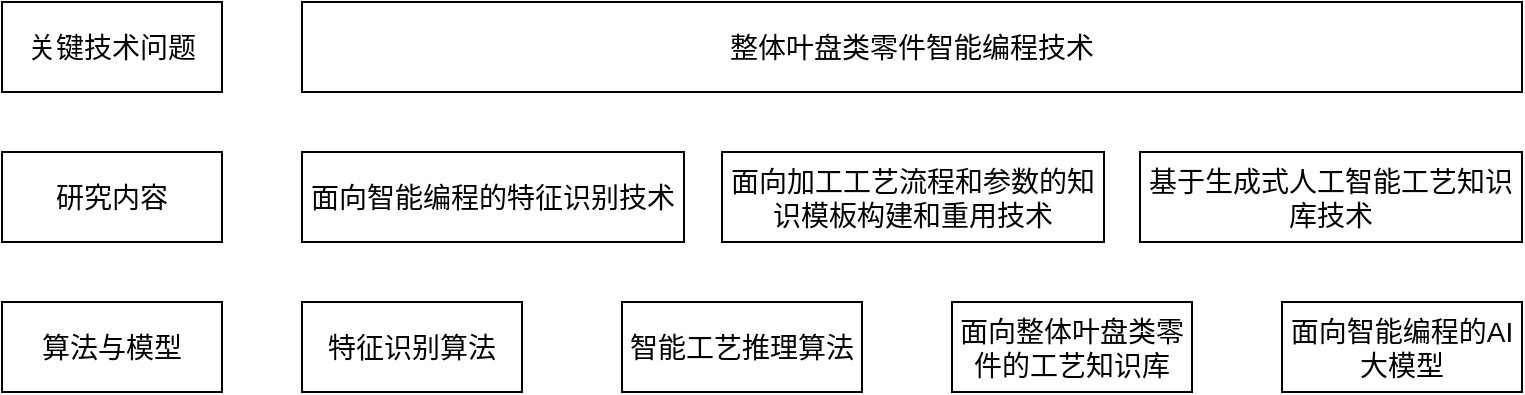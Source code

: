 <mxfile version="24.7.7">
  <diagram name="第 1 页" id="ildNcOqjEj0B4Dg8pSYM">
    <mxGraphModel dx="907" dy="630" grid="1" gridSize="10" guides="1" tooltips="1" connect="1" arrows="1" fold="1" page="1" pageScale="1" pageWidth="827" pageHeight="1169" math="0" shadow="0">
      <root>
        <mxCell id="0" />
        <mxCell id="1" parent="0" />
        <mxCell id="bunb0f2CLHZshGHE2HJ3-1" value="关键技术问题" style="rounded=0;whiteSpace=wrap;html=1;fontSize=14;" vertex="1" parent="1">
          <mxGeometry x="100" y="150" width="110" height="45" as="geometry" />
        </mxCell>
        <mxCell id="bunb0f2CLHZshGHE2HJ3-2" value="研究内容" style="rounded=0;whiteSpace=wrap;html=1;fontSize=14;" vertex="1" parent="1">
          <mxGeometry x="100" y="225" width="110" height="45" as="geometry" />
        </mxCell>
        <mxCell id="bunb0f2CLHZshGHE2HJ3-3" value="算法与模型" style="rounded=0;whiteSpace=wrap;html=1;fontSize=14;" vertex="1" parent="1">
          <mxGeometry x="100" y="300" width="110" height="45" as="geometry" />
        </mxCell>
        <mxCell id="bunb0f2CLHZshGHE2HJ3-4" value="整体叶盘类零件智能编程技术" style="rounded=0;whiteSpace=wrap;html=1;fontSize=14;" vertex="1" parent="1">
          <mxGeometry x="250" y="150" width="610" height="45" as="geometry" />
        </mxCell>
        <mxCell id="bunb0f2CLHZshGHE2HJ3-5" value="面向智能编程的特征识别技术" style="rounded=0;whiteSpace=wrap;html=1;fontSize=14;" vertex="1" parent="1">
          <mxGeometry x="250" y="225" width="191" height="45" as="geometry" />
        </mxCell>
        <mxCell id="bunb0f2CLHZshGHE2HJ3-6" value="基于生成式人工智能工艺知识库技术" style="rounded=0;whiteSpace=wrap;html=1;fontSize=14;" vertex="1" parent="1">
          <mxGeometry x="669" y="225" width="191" height="45" as="geometry" />
        </mxCell>
        <mxCell id="bunb0f2CLHZshGHE2HJ3-7" value="面向加工工艺流程和参数的知识模板构建和重用技术" style="rounded=0;whiteSpace=wrap;html=1;fontSize=14;" vertex="1" parent="1">
          <mxGeometry x="460" y="225" width="191" height="45" as="geometry" />
        </mxCell>
        <mxCell id="bunb0f2CLHZshGHE2HJ3-8" value="特征识别算法" style="rounded=0;whiteSpace=wrap;html=1;fontSize=14;" vertex="1" parent="1">
          <mxGeometry x="250" y="300" width="110" height="45" as="geometry" />
        </mxCell>
        <mxCell id="bunb0f2CLHZshGHE2HJ3-9" value="面向整体叶盘类零件的工艺知识库" style="rounded=0;whiteSpace=wrap;html=1;fontSize=14;" vertex="1" parent="1">
          <mxGeometry x="575" y="300" width="120" height="45" as="geometry" />
        </mxCell>
        <mxCell id="bunb0f2CLHZshGHE2HJ3-11" value="面向智能编程的AI大模型" style="rounded=0;whiteSpace=wrap;html=1;fontSize=14;" vertex="1" parent="1">
          <mxGeometry x="740" y="300" width="120" height="45" as="geometry" />
        </mxCell>
        <mxCell id="bunb0f2CLHZshGHE2HJ3-12" value="智能工艺推理算法" style="rounded=0;whiteSpace=wrap;html=1;fontSize=14;" vertex="1" parent="1">
          <mxGeometry x="410" y="300" width="120" height="45" as="geometry" />
        </mxCell>
      </root>
    </mxGraphModel>
  </diagram>
</mxfile>
